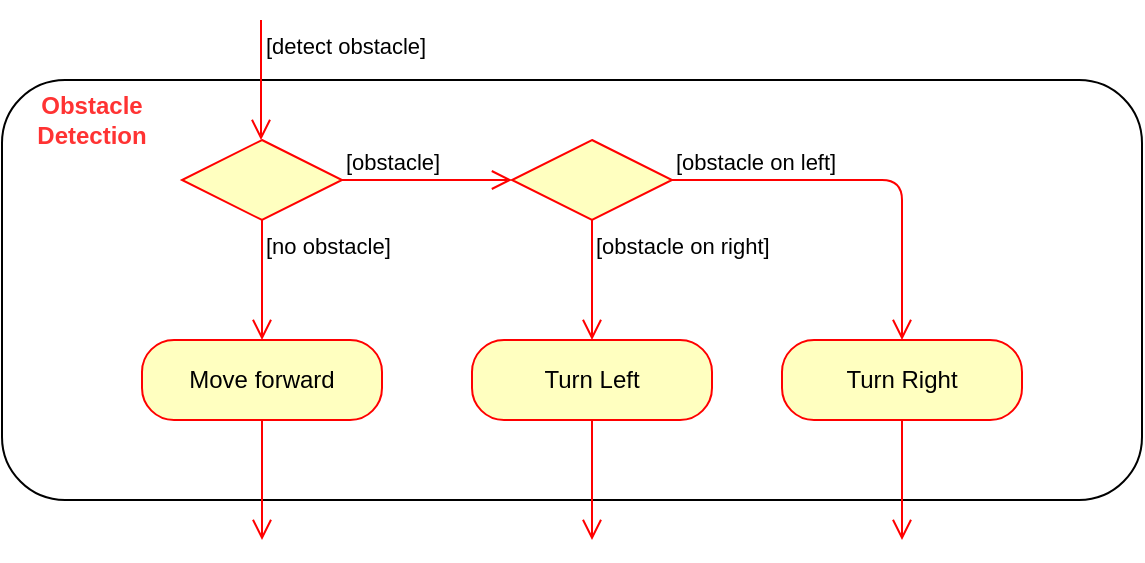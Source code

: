 <mxfile version="10.5.9" type="device"><diagram id="VHKZg4m--7u6neRGHWta" name="Page-1"><mxGraphModel dx="1250" dy="582" grid="1" gridSize="10" guides="1" tooltips="1" connect="1" arrows="1" fold="1" page="1" pageScale="1" pageWidth="850" pageHeight="1100" math="0" shadow="0"><root><mxCell id="0"/><mxCell id="1" parent="0"/><mxCell id="N8_HgzWIc1PeTe4ZkIXX-1" value="" style="rounded=1;whiteSpace=wrap;html=1;" vertex="1" parent="1"><mxGeometry x="80" y="100" width="570" height="210" as="geometry"/></mxCell><mxCell id="N8_HgzWIc1PeTe4ZkIXX-2" value="" style="rhombus;whiteSpace=wrap;html=1;fillColor=#ffffc0;strokeColor=#ff0000;" vertex="1" parent="1"><mxGeometry x="170" y="130" width="80" height="40" as="geometry"/></mxCell><mxCell id="N8_HgzWIc1PeTe4ZkIXX-3" value="[obstacle]" style="edgeStyle=orthogonalEdgeStyle;html=1;align=left;verticalAlign=bottom;endArrow=open;endSize=8;strokeColor=#ff0000;entryX=0;entryY=0.5;entryDx=0;entryDy=0;" edge="1" source="N8_HgzWIc1PeTe4ZkIXX-2" parent="1" target="N8_HgzWIc1PeTe4ZkIXX-8"><mxGeometry x="-1" relative="1" as="geometry"><mxPoint x="330" y="150" as="targetPoint"/></mxGeometry></mxCell><mxCell id="N8_HgzWIc1PeTe4ZkIXX-4" value="[no obstacle]" style="edgeStyle=orthogonalEdgeStyle;html=1;align=left;verticalAlign=top;endArrow=open;endSize=8;strokeColor=#ff0000;" edge="1" parent="1"><mxGeometry x="-1" relative="1" as="geometry"><mxPoint x="210" y="230" as="targetPoint"/><mxPoint x="210" y="170" as="sourcePoint"/></mxGeometry></mxCell><mxCell id="N8_HgzWIc1PeTe4ZkIXX-5" value="[detect obstacle]" style="edgeStyle=orthogonalEdgeStyle;html=1;align=left;verticalAlign=top;endArrow=open;endSize=8;strokeColor=#ff0000;" edge="1" parent="1"><mxGeometry x="-1" relative="1" as="geometry"><mxPoint x="209.5" y="130" as="targetPoint"/><mxPoint x="209.5" y="70" as="sourcePoint"/></mxGeometry></mxCell><mxCell id="N8_HgzWIc1PeTe4ZkIXX-6" value="Move forward" style="rounded=1;whiteSpace=wrap;html=1;arcSize=40;fontColor=#000000;fillColor=#ffffc0;strokeColor=#ff0000;" vertex="1" parent="1"><mxGeometry x="150" y="230" width="120" height="40" as="geometry"/></mxCell><mxCell id="N8_HgzWIc1PeTe4ZkIXX-7" value="" style="edgeStyle=orthogonalEdgeStyle;html=1;verticalAlign=bottom;endArrow=open;endSize=8;strokeColor=#ff0000;" edge="1" source="N8_HgzWIc1PeTe4ZkIXX-6" parent="1"><mxGeometry relative="1" as="geometry"><mxPoint x="210" y="330" as="targetPoint"/></mxGeometry></mxCell><mxCell id="N8_HgzWIc1PeTe4ZkIXX-8" value="" style="rhombus;whiteSpace=wrap;html=1;fillColor=#ffffc0;strokeColor=#ff0000;" vertex="1" parent="1"><mxGeometry x="335" y="130" width="80" height="40" as="geometry"/></mxCell><mxCell id="N8_HgzWIc1PeTe4ZkIXX-9" value="[obstacle on left]" style="edgeStyle=orthogonalEdgeStyle;html=1;align=left;verticalAlign=bottom;endArrow=open;endSize=8;strokeColor=#ff0000;" edge="1" source="N8_HgzWIc1PeTe4ZkIXX-8" parent="1" target="N8_HgzWIc1PeTe4ZkIXX-13"><mxGeometry x="-1" relative="1" as="geometry"><mxPoint x="515" y="150" as="targetPoint"/></mxGeometry></mxCell><mxCell id="N8_HgzWIc1PeTe4ZkIXX-10" value="[obstacle on right]" style="edgeStyle=orthogonalEdgeStyle;html=1;align=left;verticalAlign=top;endArrow=open;endSize=8;strokeColor=#ff0000;" edge="1" source="N8_HgzWIc1PeTe4ZkIXX-8" parent="1"><mxGeometry x="-1" relative="1" as="geometry"><mxPoint x="375" y="230" as="targetPoint"/></mxGeometry></mxCell><mxCell id="N8_HgzWIc1PeTe4ZkIXX-11" value="Turn Left" style="rounded=1;whiteSpace=wrap;html=1;arcSize=40;fontColor=#000000;fillColor=#ffffc0;strokeColor=#ff0000;" vertex="1" parent="1"><mxGeometry x="315" y="230" width="120" height="40" as="geometry"/></mxCell><mxCell id="N8_HgzWIc1PeTe4ZkIXX-12" value="" style="edgeStyle=orthogonalEdgeStyle;html=1;verticalAlign=bottom;endArrow=open;endSize=8;strokeColor=#ff0000;" edge="1" source="N8_HgzWIc1PeTe4ZkIXX-11" parent="1"><mxGeometry relative="1" as="geometry"><mxPoint x="375" y="330" as="targetPoint"/><Array as="points"><mxPoint x="375" y="330"/></Array></mxGeometry></mxCell><mxCell id="N8_HgzWIc1PeTe4ZkIXX-13" value="Turn Right" style="rounded=1;whiteSpace=wrap;html=1;arcSize=40;fontColor=#000000;fillColor=#ffffc0;strokeColor=#ff0000;" vertex="1" parent="1"><mxGeometry x="470" y="230" width="120" height="40" as="geometry"/></mxCell><mxCell id="N8_HgzWIc1PeTe4ZkIXX-14" value="" style="edgeStyle=orthogonalEdgeStyle;html=1;verticalAlign=bottom;endArrow=open;endSize=8;strokeColor=#ff0000;" edge="1" source="N8_HgzWIc1PeTe4ZkIXX-13" parent="1"><mxGeometry relative="1" as="geometry"><mxPoint x="530" y="330" as="targetPoint"/><Array as="points"><mxPoint x="530" y="310"/></Array></mxGeometry></mxCell><mxCell id="N8_HgzWIc1PeTe4ZkIXX-15" value="&lt;b&gt;&lt;font color=&quot;#ff3333&quot;&gt;Obstacle Detection&lt;/font&gt;&lt;/b&gt;" style="text;html=1;strokeColor=none;fillColor=none;align=center;verticalAlign=middle;whiteSpace=wrap;rounded=0;" vertex="1" parent="1"><mxGeometry x="100" y="110" width="50" height="20" as="geometry"/></mxCell></root></mxGraphModel></diagram></mxfile>
